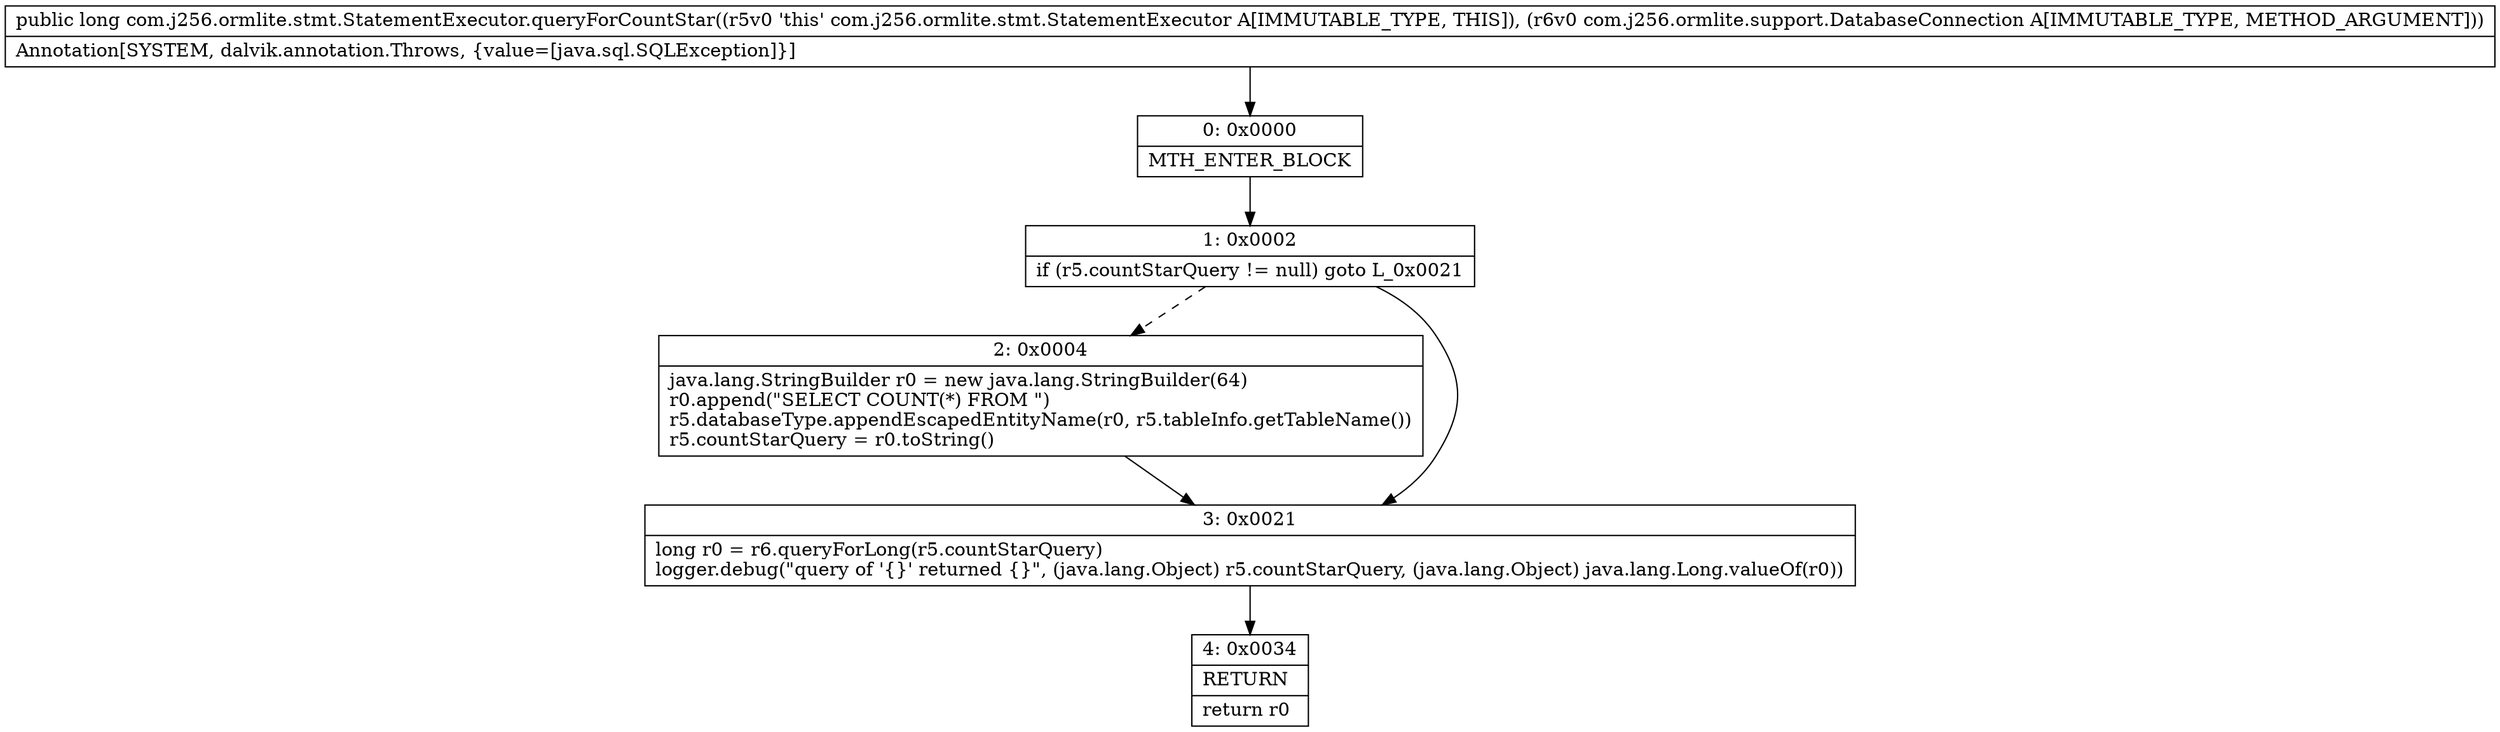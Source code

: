 digraph "CFG forcom.j256.ormlite.stmt.StatementExecutor.queryForCountStar(Lcom\/j256\/ormlite\/support\/DatabaseConnection;)J" {
Node_0 [shape=record,label="{0\:\ 0x0000|MTH_ENTER_BLOCK\l}"];
Node_1 [shape=record,label="{1\:\ 0x0002|if (r5.countStarQuery != null) goto L_0x0021\l}"];
Node_2 [shape=record,label="{2\:\ 0x0004|java.lang.StringBuilder r0 = new java.lang.StringBuilder(64)\lr0.append(\"SELECT COUNT(*) FROM \")\lr5.databaseType.appendEscapedEntityName(r0, r5.tableInfo.getTableName())\lr5.countStarQuery = r0.toString()\l}"];
Node_3 [shape=record,label="{3\:\ 0x0021|long r0 = r6.queryForLong(r5.countStarQuery)\llogger.debug(\"query of '\{\}' returned \{\}\", (java.lang.Object) r5.countStarQuery, (java.lang.Object) java.lang.Long.valueOf(r0))\l}"];
Node_4 [shape=record,label="{4\:\ 0x0034|RETURN\l|return r0\l}"];
MethodNode[shape=record,label="{public long com.j256.ormlite.stmt.StatementExecutor.queryForCountStar((r5v0 'this' com.j256.ormlite.stmt.StatementExecutor A[IMMUTABLE_TYPE, THIS]), (r6v0 com.j256.ormlite.support.DatabaseConnection A[IMMUTABLE_TYPE, METHOD_ARGUMENT]))  | Annotation[SYSTEM, dalvik.annotation.Throws, \{value=[java.sql.SQLException]\}]\l}"];
MethodNode -> Node_0;
Node_0 -> Node_1;
Node_1 -> Node_2[style=dashed];
Node_1 -> Node_3;
Node_2 -> Node_3;
Node_3 -> Node_4;
}


